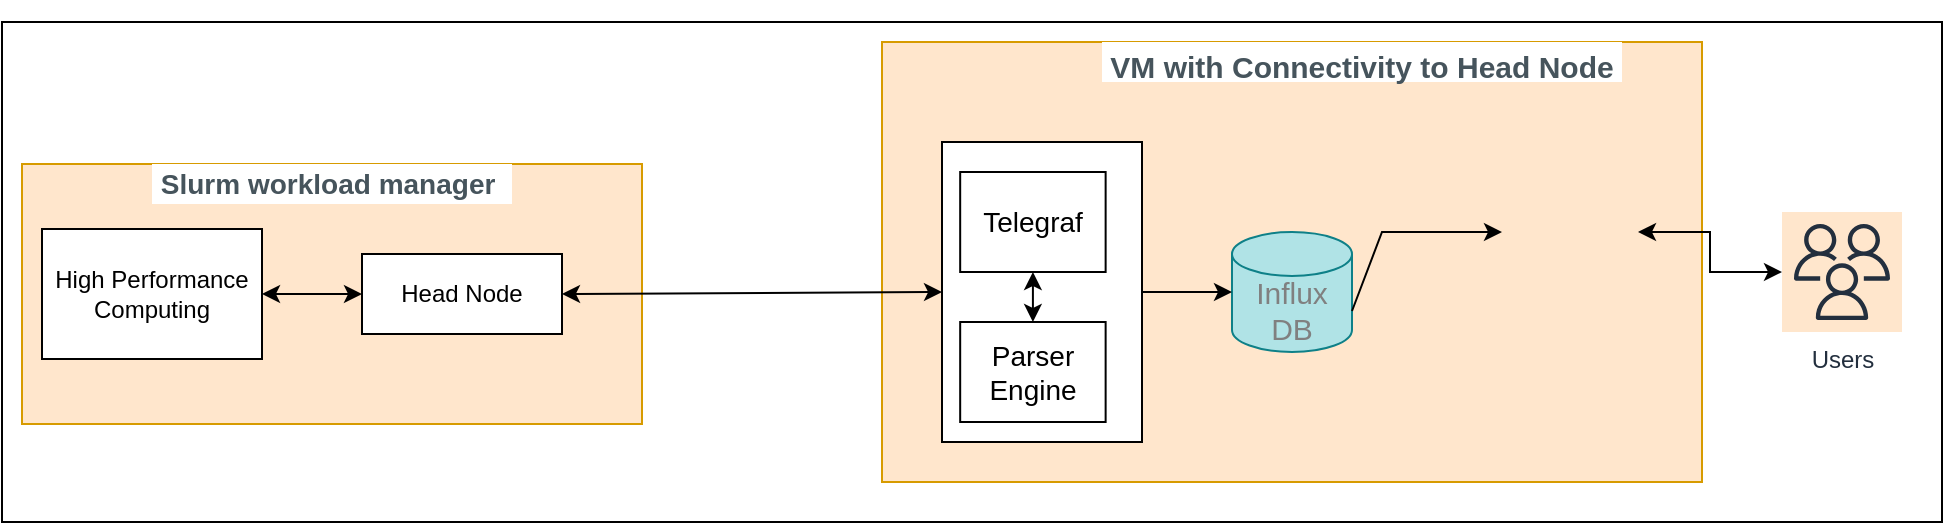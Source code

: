 <mxfile version="17.0.0" type="device"><diagram id="Gkk99L0pJgVERRbbHzPO" name="Page-1"><mxGraphModel dx="2216" dy="712" grid="1" gridSize="10" guides="1" tooltips="1" connect="1" arrows="1" fold="1" page="1" pageScale="1" pageWidth="850" pageHeight="1100" math="0" shadow="0"><root><mxCell id="0"/><mxCell id="1" parent="0"/><mxCell id="dRK4xeYDAc0bGJGjH54b-1" value="" style="rounded=0;whiteSpace=wrap;html=1;" vertex="1" parent="1"><mxGeometry x="-140" y="210" width="970" height="250" as="geometry"/></mxCell><mxCell id="dRK4xeYDAc0bGJGjH54b-8" value="" style="rounded=0;whiteSpace=wrap;html=1;labelBackgroundColor=none;fontFamily=Helvetica;fontSize=14;fillColor=#ffe6cc;strokeColor=#d79b00;" vertex="1" parent="1"><mxGeometry x="300" y="220" width="410" height="220" as="geometry"/></mxCell><mxCell id="dRK4xeYDAc0bGJGjH54b-6" value="" style="group" vertex="1" connectable="0" parent="1"><mxGeometry x="-130" y="281" width="310" height="130" as="geometry"/></mxCell><mxCell id="dRK4xeYDAc0bGJGjH54b-4" value="" style="rounded=0;whiteSpace=wrap;html=1;fillColor=#ffe6cc;strokeColor=#d79b00;" vertex="1" parent="dRK4xeYDAc0bGJGjH54b-6"><mxGeometry width="310" height="130" as="geometry"/></mxCell><mxCell id="dRK4xeYDAc0bGJGjH54b-2" value="High Performance Computing" style="rounded=0;whiteSpace=wrap;html=1;" vertex="1" parent="dRK4xeYDAc0bGJGjH54b-6"><mxGeometry x="10" y="32.5" width="110" height="65" as="geometry"/></mxCell><mxCell id="dRK4xeYDAc0bGJGjH54b-3" value="Head Node" style="rounded=0;whiteSpace=wrap;html=1;" vertex="1" parent="dRK4xeYDAc0bGJGjH54b-6"><mxGeometry x="170" y="45" width="100" height="40" as="geometry"/></mxCell><mxCell id="dRK4xeYDAc0bGJGjH54b-5" value="&lt;h1 style=&quot;font-size: 14px&quot;&gt;&lt;span style=&quot;color: rgb(70 , 84 , 92)&quot;&gt;Slurm workload manager&lt;/span&gt;&amp;nbsp;&lt;/h1&gt;" style="text;html=1;align=center;verticalAlign=middle;whiteSpace=wrap;rounded=0;fillColor=#FFFFFF;" vertex="1" parent="dRK4xeYDAc0bGJGjH54b-6"><mxGeometry x="65" width="180" height="20" as="geometry"/></mxCell><mxCell id="dRK4xeYDAc0bGJGjH54b-7" value="" style="endArrow=classic;startArrow=classic;html=1;rounded=0;fontFamily=Helvetica;fontSize=14;exitX=1;exitY=0.5;exitDx=0;exitDy=0;entryX=0;entryY=0.5;entryDx=0;entryDy=0;" edge="1" parent="dRK4xeYDAc0bGJGjH54b-6" source="dRK4xeYDAc0bGJGjH54b-2" target="dRK4xeYDAc0bGJGjH54b-3"><mxGeometry width="50" height="50" relative="1" as="geometry"><mxPoint x="180" y="205" as="sourcePoint"/><mxPoint x="230" y="155" as="targetPoint"/></mxGeometry></mxCell><mxCell id="dRK4xeYDAc0bGJGjH54b-10" value="&lt;h1&gt;&lt;font color=&quot;#46545c&quot; style=&quot;font-size: 15px&quot;&gt;VM with Connectivity to Head Node&lt;/font&gt;&lt;/h1&gt;" style="text;html=1;align=center;verticalAlign=middle;whiteSpace=wrap;rounded=0;fillColor=#FFFFFF;" vertex="1" parent="1"><mxGeometry x="410" y="220" width="260" height="20" as="geometry"/></mxCell><mxCell id="dRK4xeYDAc0bGJGjH54b-13" value="" style="endArrow=classic;startArrow=classic;html=1;rounded=0;fontFamily=Helvetica;fontSize=15;exitX=1;exitY=0.5;exitDx=0;exitDy=0;entryX=0;entryY=0.5;entryDx=0;entryDy=0;" edge="1" parent="1" source="dRK4xeYDAc0bGJGjH54b-3" target="dRK4xeYDAc0bGJGjH54b-20"><mxGeometry width="50" height="50" relative="1" as="geometry"><mxPoint x="320" y="550" as="sourcePoint"/><mxPoint x="370" y="500" as="targetPoint"/></mxGeometry></mxCell><mxCell id="dRK4xeYDAc0bGJGjH54b-18" value="&lt;font color=&quot;#808080&quot;&gt;Influx DB&lt;/font&gt;" style="shape=cylinder3;whiteSpace=wrap;html=1;boundedLbl=1;backgroundOutline=1;size=11;labelBackgroundColor=none;fontFamily=Helvetica;fontSize=15;fillColor=#b0e3e6;strokeColor=#0e8088;" vertex="1" parent="1"><mxGeometry x="475" y="315" width="60" height="60" as="geometry"/></mxCell><mxCell id="dRK4xeYDAc0bGJGjH54b-25" style="edgeStyle=orthogonalEdgeStyle;rounded=0;orthogonalLoop=1;jettySize=auto;html=1;exitX=1;exitY=0.5;exitDx=0;exitDy=0;fontFamily=Helvetica;fontSize=15;fontColor=#808080;startArrow=classic;startFill=1;" edge="1" parent="1" source="dRK4xeYDAc0bGJGjH54b-19" target="dRK4xeYDAc0bGJGjH54b-24"><mxGeometry relative="1" as="geometry"/></mxCell><mxCell id="dRK4xeYDAc0bGJGjH54b-19" value="" style="shape=image;html=1;verticalAlign=top;verticalLabelPosition=bottom;labelBackgroundColor=#ffffff;imageAspect=0;aspect=fixed;image=https://cdn0.iconfinder.com/data/icons/business-startup-10/50/42-128.png;fontFamily=Helvetica;fontSize=15;fillColor=#FFFFFF;" vertex="1" parent="1"><mxGeometry x="610" y="281" width="68" height="68" as="geometry"/></mxCell><mxCell id="dRK4xeYDAc0bGJGjH54b-21" value="" style="group" vertex="1" connectable="0" parent="1"><mxGeometry x="330" y="270" width="100" height="150" as="geometry"/></mxCell><mxCell id="dRK4xeYDAc0bGJGjH54b-20" value="" style="rounded=0;whiteSpace=wrap;html=1;labelBackgroundColor=none;fontFamily=Helvetica;fontSize=15;fontColor=#808080;fillColor=#FFFFFF;" vertex="1" parent="dRK4xeYDAc0bGJGjH54b-21"><mxGeometry width="100" height="150" as="geometry"/></mxCell><mxCell id="dRK4xeYDAc0bGJGjH54b-9" value="Telegraf" style="rounded=0;whiteSpace=wrap;html=1;labelBackgroundColor=none;fontFamily=Helvetica;fontSize=14;fillColor=#FFFFFF;" vertex="1" parent="dRK4xeYDAc0bGJGjH54b-21"><mxGeometry x="9.091" y="15" width="72.727" height="50" as="geometry"/></mxCell><mxCell id="dRK4xeYDAc0bGJGjH54b-14" value="Parser Engine" style="rounded=0;whiteSpace=wrap;html=1;labelBackgroundColor=none;fontFamily=Helvetica;fontSize=14;fillColor=#FFFFFF;" vertex="1" parent="dRK4xeYDAc0bGJGjH54b-21"><mxGeometry x="9.091" y="90" width="72.727" height="50" as="geometry"/></mxCell><mxCell id="dRK4xeYDAc0bGJGjH54b-17" value="" style="endArrow=classic;startArrow=classic;html=1;rounded=0;fontFamily=Helvetica;fontSize=15;exitX=0.5;exitY=1;exitDx=0;exitDy=0;" edge="1" parent="dRK4xeYDAc0bGJGjH54b-21" source="dRK4xeYDAc0bGJGjH54b-9" target="dRK4xeYDAc0bGJGjH54b-14"><mxGeometry width="50" height="50" relative="1" as="geometry"><mxPoint x="90.909" y="300" as="sourcePoint"/><mxPoint x="136.364" y="250" as="targetPoint"/></mxGeometry></mxCell><mxCell id="dRK4xeYDAc0bGJGjH54b-22" style="edgeStyle=orthogonalEdgeStyle;rounded=0;orthogonalLoop=1;jettySize=auto;html=1;exitX=1;exitY=0.5;exitDx=0;exitDy=0;entryX=0;entryY=0.5;entryDx=0;entryDy=0;entryPerimeter=0;fontFamily=Helvetica;fontSize=15;fontColor=#808080;" edge="1" parent="1" source="dRK4xeYDAc0bGJGjH54b-20" target="dRK4xeYDAc0bGJGjH54b-18"><mxGeometry relative="1" as="geometry"/></mxCell><mxCell id="dRK4xeYDAc0bGJGjH54b-23" value="" style="endArrow=classic;html=1;rounded=0;fontFamily=Helvetica;fontSize=15;fontColor=#808080;exitX=1;exitY=0;exitDx=0;exitDy=39.5;exitPerimeter=0;" edge="1" parent="1" source="dRK4xeYDAc0bGJGjH54b-18" target="dRK4xeYDAc0bGJGjH54b-19"><mxGeometry width="50" height="50" relative="1" as="geometry"><mxPoint x="580" y="550" as="sourcePoint"/><mxPoint x="630" y="500" as="targetPoint"/><Array as="points"><mxPoint x="550" y="315"/></Array></mxGeometry></mxCell><mxCell id="dRK4xeYDAc0bGJGjH54b-24" value="Users" style="sketch=0;outlineConnect=0;fontColor=#232F3E;gradientColor=none;strokeColor=#232F3E;fillColor=#FFE6CC;dashed=0;verticalLabelPosition=bottom;verticalAlign=top;align=center;html=1;fontSize=12;fontStyle=0;aspect=fixed;shape=mxgraph.aws4.resourceIcon;resIcon=mxgraph.aws4.users;labelBackgroundColor=none;fontFamily=Helvetica;" vertex="1" parent="1"><mxGeometry x="750" y="305" width="60" height="60" as="geometry"/></mxCell></root></mxGraphModel></diagram></mxfile>